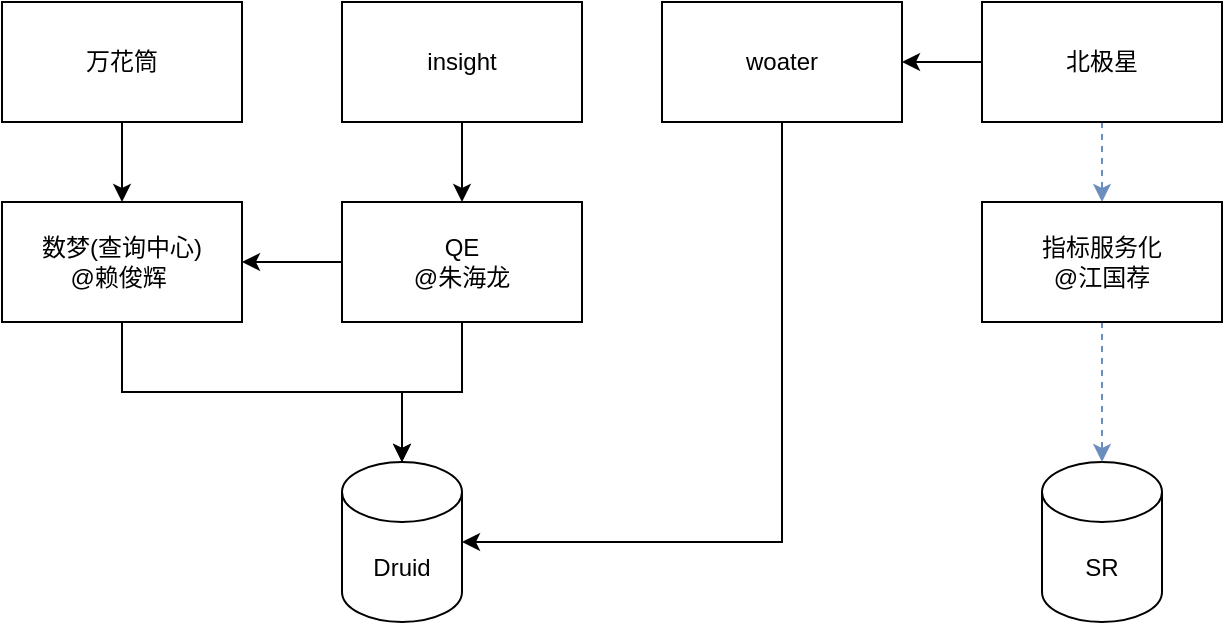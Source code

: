 <mxfile version="22.1.15" type="github">
  <diagram name="Page-1" id="_Tm6Zg3FOmJO2AEdU1JB">
    <mxGraphModel dx="954" dy="606" grid="1" gridSize="10" guides="1" tooltips="1" connect="1" arrows="1" fold="1" page="1" pageScale="1" pageWidth="850" pageHeight="1100" math="0" shadow="0">
      <root>
        <mxCell id="0" />
        <mxCell id="1" parent="0" />
        <mxCell id="1Gt6x5z-0TugZDWT3jUm-6" style="edgeStyle=orthogonalEdgeStyle;rounded=0;orthogonalLoop=1;jettySize=auto;html=1;exitX=0.5;exitY=1;exitDx=0;exitDy=0;" edge="1" parent="1" source="1Gt6x5z-0TugZDWT3jUm-1">
          <mxGeometry relative="1" as="geometry">
            <mxPoint x="240" y="260" as="targetPoint" />
          </mxGeometry>
        </mxCell>
        <mxCell id="1Gt6x5z-0TugZDWT3jUm-1" value="万花筒" style="rounded=0;whiteSpace=wrap;html=1;" vertex="1" parent="1">
          <mxGeometry x="180" y="160" width="120" height="60" as="geometry" />
        </mxCell>
        <mxCell id="1Gt6x5z-0TugZDWT3jUm-10" style="edgeStyle=orthogonalEdgeStyle;rounded=0;orthogonalLoop=1;jettySize=auto;html=1;exitX=0.5;exitY=1;exitDx=0;exitDy=0;" edge="1" parent="1" source="1Gt6x5z-0TugZDWT3jUm-2" target="1Gt6x5z-0TugZDWT3jUm-8">
          <mxGeometry relative="1" as="geometry" />
        </mxCell>
        <mxCell id="1Gt6x5z-0TugZDWT3jUm-2" value="insight" style="rounded=0;whiteSpace=wrap;html=1;" vertex="1" parent="1">
          <mxGeometry x="350" y="160" width="120" height="60" as="geometry" />
        </mxCell>
        <mxCell id="1Gt6x5z-0TugZDWT3jUm-3" value="woater" style="rounded=0;whiteSpace=wrap;html=1;" vertex="1" parent="1">
          <mxGeometry x="510" y="160" width="120" height="60" as="geometry" />
        </mxCell>
        <mxCell id="1Gt6x5z-0TugZDWT3jUm-16" style="edgeStyle=orthogonalEdgeStyle;rounded=0;orthogonalLoop=1;jettySize=auto;html=1;exitX=0;exitY=0.5;exitDx=0;exitDy=0;entryX=1;entryY=0.5;entryDx=0;entryDy=0;" edge="1" parent="1" source="1Gt6x5z-0TugZDWT3jUm-4" target="1Gt6x5z-0TugZDWT3jUm-3">
          <mxGeometry relative="1" as="geometry" />
        </mxCell>
        <mxCell id="1Gt6x5z-0TugZDWT3jUm-24" style="edgeStyle=orthogonalEdgeStyle;rounded=0;orthogonalLoop=1;jettySize=auto;html=1;exitX=0.5;exitY=1;exitDx=0;exitDy=0;entryX=0.5;entryY=0;entryDx=0;entryDy=0;dashed=1;fillColor=#dae8fc;strokeColor=#6c8ebf;" edge="1" parent="1" source="1Gt6x5z-0TugZDWT3jUm-4" target="1Gt6x5z-0TugZDWT3jUm-21">
          <mxGeometry relative="1" as="geometry" />
        </mxCell>
        <mxCell id="1Gt6x5z-0TugZDWT3jUm-4" value="北极星" style="rounded=0;whiteSpace=wrap;html=1;" vertex="1" parent="1">
          <mxGeometry x="670" y="160" width="120" height="60" as="geometry" />
        </mxCell>
        <mxCell id="1Gt6x5z-0TugZDWT3jUm-5" value="Druid" style="shape=cylinder3;whiteSpace=wrap;html=1;boundedLbl=1;backgroundOutline=1;size=15;" vertex="1" parent="1">
          <mxGeometry x="350" y="390" width="60" height="80" as="geometry" />
        </mxCell>
        <mxCell id="1Gt6x5z-0TugZDWT3jUm-7" value="数梦(查询中心)&lt;br&gt;@赖俊辉&amp;nbsp;" style="rounded=0;whiteSpace=wrap;html=1;" vertex="1" parent="1">
          <mxGeometry x="180" y="260" width="120" height="60" as="geometry" />
        </mxCell>
        <mxCell id="1Gt6x5z-0TugZDWT3jUm-9" style="edgeStyle=orthogonalEdgeStyle;rounded=0;orthogonalLoop=1;jettySize=auto;html=1;exitX=0.5;exitY=1;exitDx=0;exitDy=0;" edge="1" parent="1" source="1Gt6x5z-0TugZDWT3jUm-8" target="1Gt6x5z-0TugZDWT3jUm-5">
          <mxGeometry relative="1" as="geometry" />
        </mxCell>
        <mxCell id="1Gt6x5z-0TugZDWT3jUm-12" style="edgeStyle=orthogonalEdgeStyle;rounded=0;orthogonalLoop=1;jettySize=auto;html=1;exitX=0;exitY=0.5;exitDx=0;exitDy=0;entryX=1;entryY=0.5;entryDx=0;entryDy=0;" edge="1" parent="1" source="1Gt6x5z-0TugZDWT3jUm-8" target="1Gt6x5z-0TugZDWT3jUm-7">
          <mxGeometry relative="1" as="geometry" />
        </mxCell>
        <mxCell id="1Gt6x5z-0TugZDWT3jUm-8" value="QE&lt;br&gt;@朱海龙" style="rounded=0;whiteSpace=wrap;html=1;" vertex="1" parent="1">
          <mxGeometry x="350" y="260" width="120" height="60" as="geometry" />
        </mxCell>
        <mxCell id="1Gt6x5z-0TugZDWT3jUm-13" style="edgeStyle=orthogonalEdgeStyle;rounded=0;orthogonalLoop=1;jettySize=auto;html=1;exitX=0.5;exitY=1;exitDx=0;exitDy=0;entryX=0.5;entryY=0;entryDx=0;entryDy=0;entryPerimeter=0;" edge="1" parent="1" source="1Gt6x5z-0TugZDWT3jUm-7" target="1Gt6x5z-0TugZDWT3jUm-5">
          <mxGeometry relative="1" as="geometry" />
        </mxCell>
        <mxCell id="1Gt6x5z-0TugZDWT3jUm-15" style="edgeStyle=orthogonalEdgeStyle;rounded=0;orthogonalLoop=1;jettySize=auto;html=1;exitX=0.5;exitY=1;exitDx=0;exitDy=0;entryX=1;entryY=0.5;entryDx=0;entryDy=0;entryPerimeter=0;" edge="1" parent="1" source="1Gt6x5z-0TugZDWT3jUm-3" target="1Gt6x5z-0TugZDWT3jUm-5">
          <mxGeometry relative="1" as="geometry" />
        </mxCell>
        <mxCell id="1Gt6x5z-0TugZDWT3jUm-17" value="SR" style="shape=cylinder3;whiteSpace=wrap;html=1;boundedLbl=1;backgroundOutline=1;size=15;" vertex="1" parent="1">
          <mxGeometry x="700" y="390" width="60" height="80" as="geometry" />
        </mxCell>
        <mxCell id="1Gt6x5z-0TugZDWT3jUm-23" style="edgeStyle=orthogonalEdgeStyle;rounded=0;orthogonalLoop=1;jettySize=auto;html=1;exitX=0.5;exitY=1;exitDx=0;exitDy=0;dashed=1;fillColor=#dae8fc;strokeColor=#6c8ebf;" edge="1" parent="1" source="1Gt6x5z-0TugZDWT3jUm-21" target="1Gt6x5z-0TugZDWT3jUm-17">
          <mxGeometry relative="1" as="geometry" />
        </mxCell>
        <mxCell id="1Gt6x5z-0TugZDWT3jUm-21" value="指标服务化&lt;br&gt;@江国荐" style="rounded=0;whiteSpace=wrap;html=1;" vertex="1" parent="1">
          <mxGeometry x="670" y="260" width="120" height="60" as="geometry" />
        </mxCell>
      </root>
    </mxGraphModel>
  </diagram>
</mxfile>
